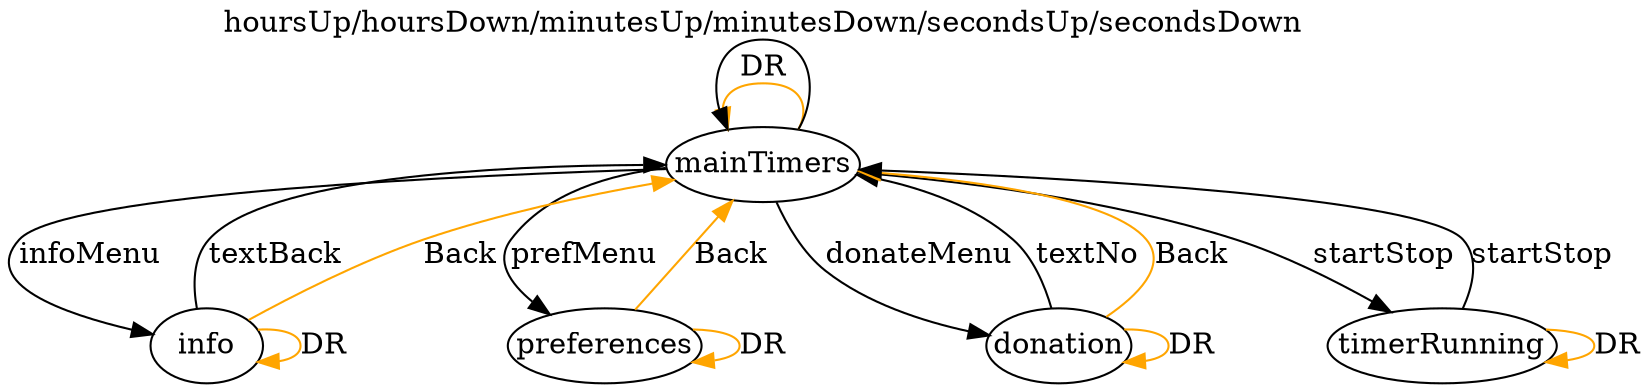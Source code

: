 digraph G {

  graph [overlap = false];

  mainTimers [ label="mainTimers", margin = 0 ];
  info [ label="info", margin = 0 ];
  preferences [ label="preferences", margin = 0 ];
  donation [ label="donation" , margin = 0];
  timer1 [ label="timerRunning" , margin = 0];

  mainTimers -> info [ label="infoMenu" ];
  info -> mainTimers [ label="textBack" ];
  mainTimers -> preferences [ label="prefMenu" ];
  mainTimers -> donation [ label="donateMenu" ];
  donation -> mainTimers [ label="textNo" ];
  mainTimers -> timer1 [ label="startStop" ];
  timer1 -> mainTimers [ label="startStop" ];
  info -> mainTimers [ label="Back" color = orange ];
  preferences -> mainTimers [ label="Back" color = orange ];
  donation -> mainTimers [ label="Back" color = orange ];
  mainTimers :ne -> mainTimers:nw [ label="DR" color = orange ];
  info -> info [ label="DR" color = orange ];
  preferences -> preferences [ label="DR" color = orange ];
  donation -> donation [ label="DR" color = orange ];
  timer1 -> timer1 [ label="DR" color = orange ];

  mainTimers :ne -> mainTimers :nw [ label="hoursUp/hoursDown/minutesUp/minutesDown/secondsUp/secondsDown" ];

}

